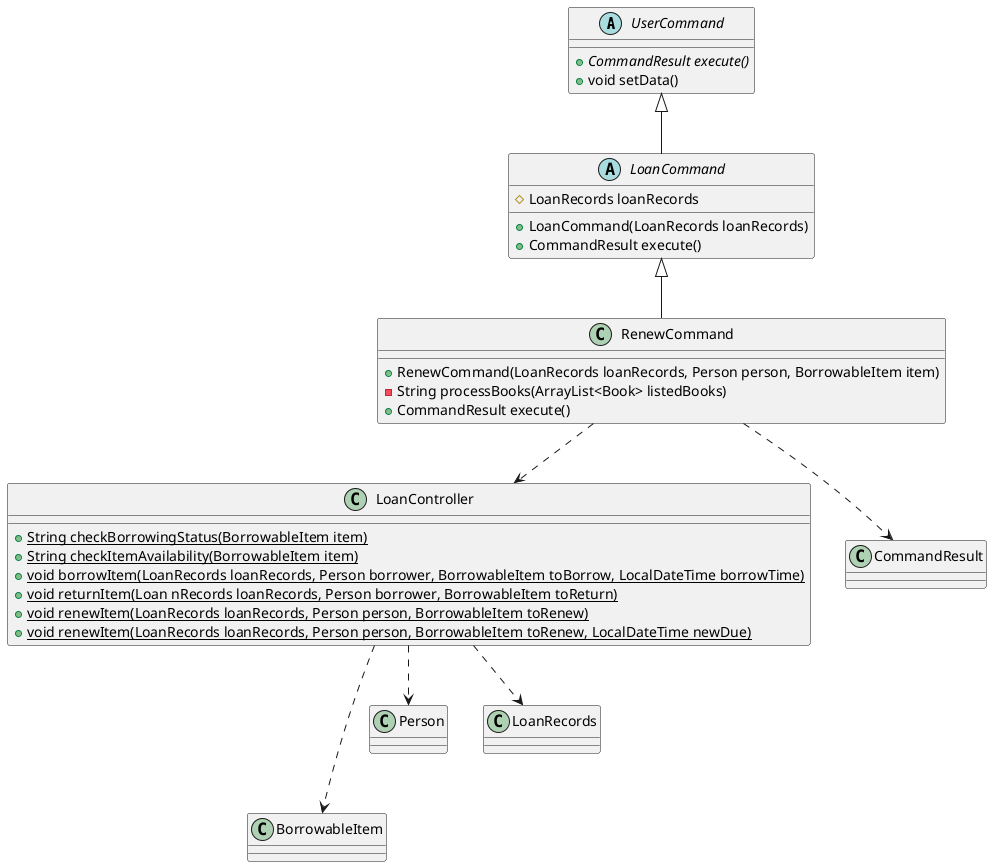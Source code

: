 @startuml renew class diagram
abstract class UserCommand{
    + {abstract} CommandResult execute()
    + void setData()
}
class LoanController{
    + {static} String checkBorrowingStatus(BorrowableItem item)
    + {static} String checkItemAvailability(BorrowableItem item)
    + {static} void borrowItem(LoanRecords loanRecords, Person borrower, BorrowableItem toBorrow, LocalDateTime borrowTime)
    + {static} void returnItem(Loan nRecords loanRecords, Person borrower, BorrowableItem toReturn)
    + {static} void renewItem(LoanRecords loanRecords, Person person, BorrowableItem toRenew)
    + {static} void renewItem(LoanRecords loanRecords, Person person, BorrowableItem toRenew, LocalDateTime newDue)
}
class RenewCommand{
    + RenewCommand(LoanRecords loanRecords, Person person, BorrowableItem item)
    - String processBooks(ArrayList<Book> listedBooks)
    + CommandResult execute()
}
abstract class LoanCommand {
    # LoanRecords loanRecords
    + LoanCommand(LoanRecords loanRecords)
    + CommandResult execute()
}
class BorrowableItem{}
class Person{}
class LoanRecords{}

LoanController ..>LoanRecords
LoanController ..> Person
LoanController -..> BorrowableItem
LoanCommand <|-- RenewCommand
UserCommand <|-- LoanCommand
RenewCommand ..> CommandResult
RenewCommand ..> LoanController
@enduml